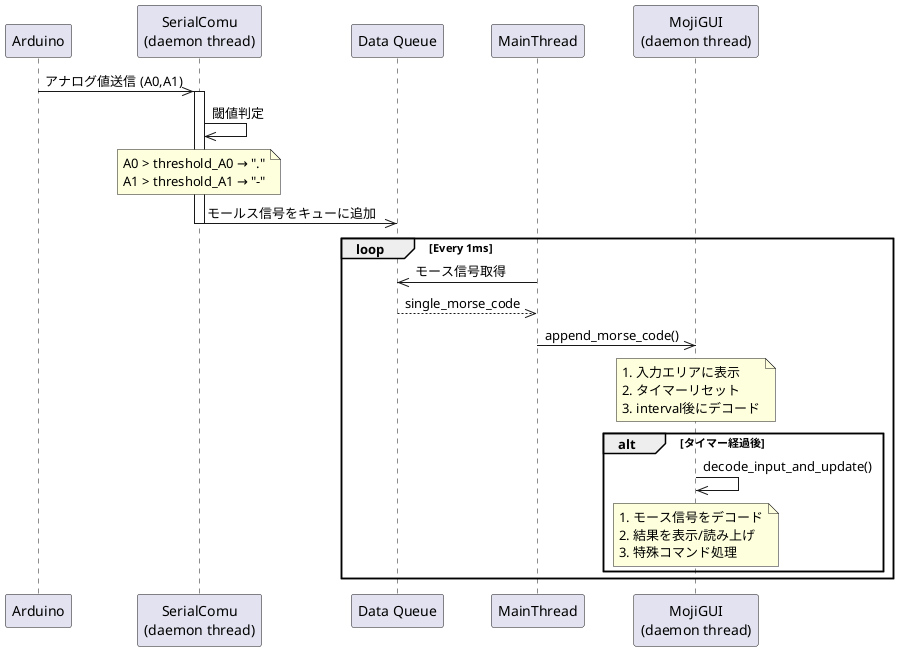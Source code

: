 @startuml Moji_input
participant Arduino
participant "SerialComu\n(daemon thread)" as SerialComu
participant "Data Queue" as Queue
participant "MainThread" as MainThread
participant "MojiGUI\n(daemon thread)" as MojiGUI

Arduino->>SerialComu: アナログ値送信 (A0,A1)
activate SerialComu

SerialComu->>SerialComu: 閾値判定
note over SerialComu
  A0 > threshold_A0 → "."
  A1 > threshold_A1 → "-"
end note

SerialComu->>Queue: モールス信号をキューに追加
deactivate SerialComu

loop Every 1ms
    MainThread->>Queue: モース信号取得 
    Queue-->>MainThread: single_morse_code
    MainThread->>MojiGUI: append_morse_code()

    note over MojiGUI
      1. 入力エリアに表示
      2. タイマーリセット
      3. interval後にデコード
    end note

    alt タイマー経過後
        MojiGUI->>MojiGUI: decode_input_and_update()
        note over MojiGUI
          1. モース信号をデコード
          2. 結果を表示/読み上げ
          3. 特殊コマンド処理
        end note
    end
end
@enduml